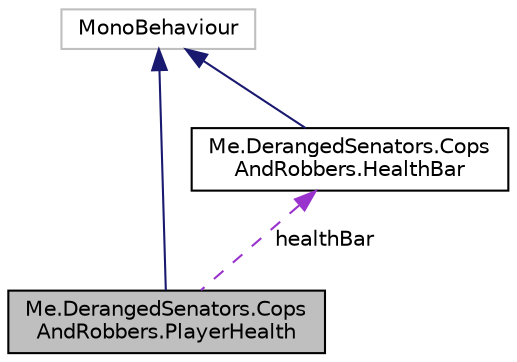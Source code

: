 digraph "Me.DerangedSenators.CopsAndRobbers.PlayerHealth"
{
  edge [fontname="Helvetica",fontsize="10",labelfontname="Helvetica",labelfontsize="10"];
  node [fontname="Helvetica",fontsize="10",shape=record];
  Node2 [label="Me.DerangedSenators.Cops\lAndRobbers.PlayerHealth",height=0.2,width=0.4,color="black", fillcolor="grey75", style="filled", fontcolor="black"];
  Node3 -> Node2 [dir="back",color="midnightblue",fontsize="10",style="solid",fontname="Helvetica"];
  Node3 [label="MonoBehaviour",height=0.2,width=0.4,color="grey75", fillcolor="white", style="filled"];
  Node4 -> Node2 [dir="back",color="darkorchid3",fontsize="10",style="dashed",label=" healthBar" ,fontname="Helvetica"];
  Node4 [label="Me.DerangedSenators.Cops\lAndRobbers.HealthBar",height=0.2,width=0.4,color="black", fillcolor="white", style="filled",URL="$classMe_1_1DerangedSenators_1_1CopsAndRobbers_1_1HealthBar.html"];
  Node3 -> Node4 [dir="back",color="midnightblue",fontsize="10",style="solid",fontname="Helvetica"];
}
